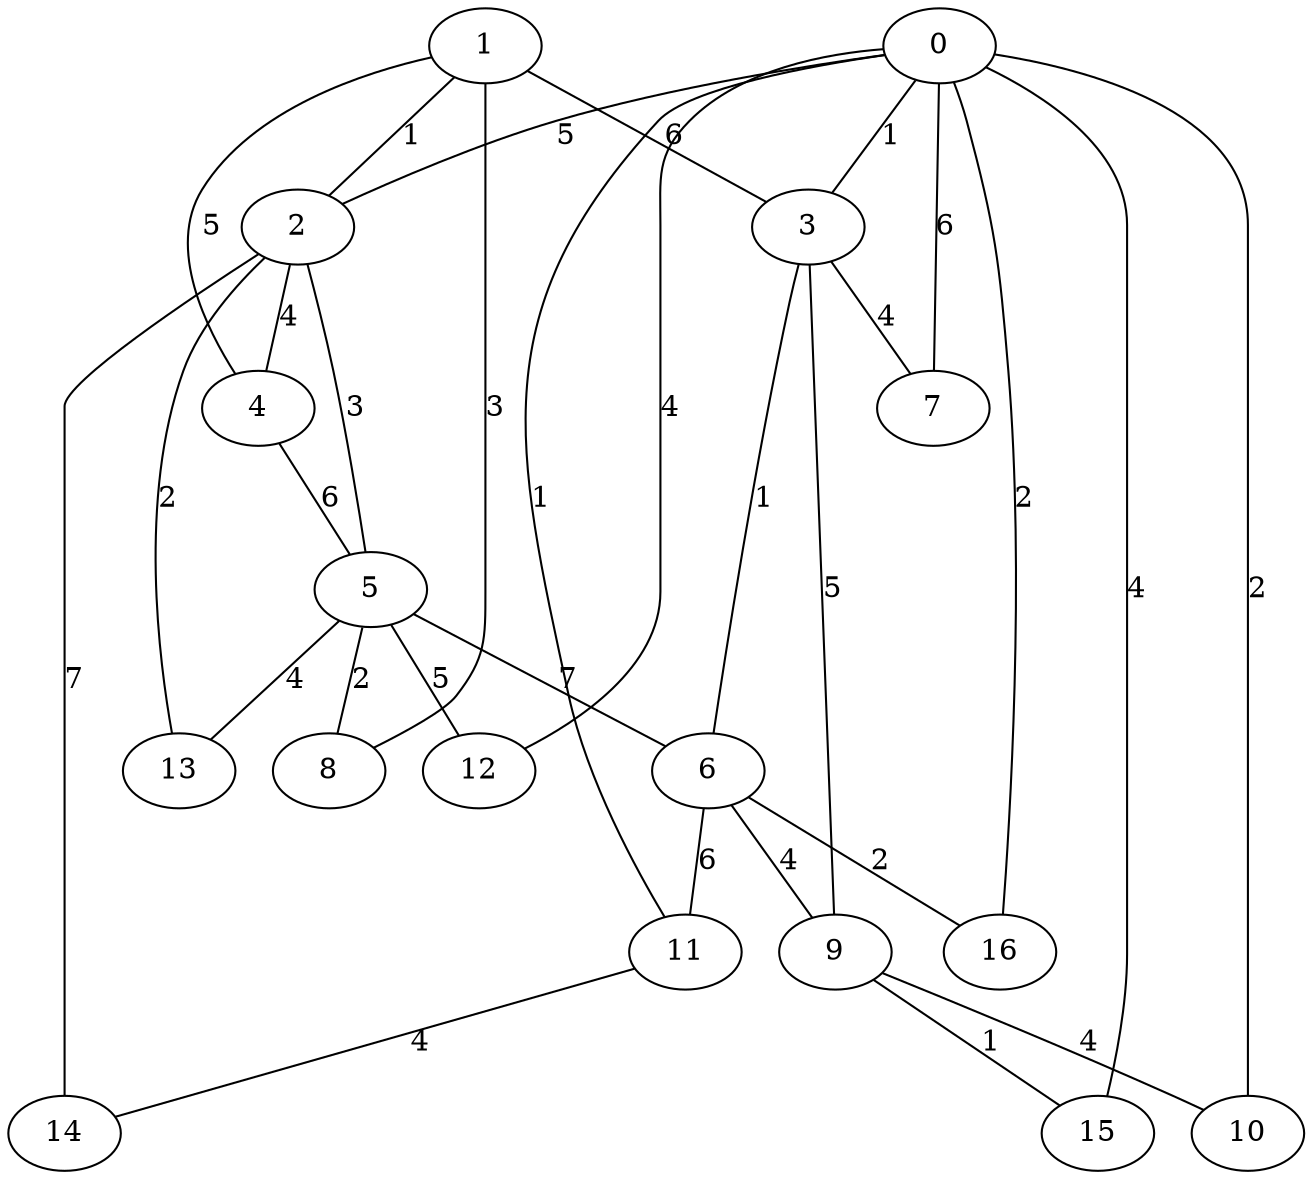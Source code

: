 graph g {
  0 [ habit = 7, size = 313, x = 5, y = 8 ]
  1 [ base = 2, habit = 7, size = 359, x = 7, y = 3 ]
  2 [ habit = 4, size = 214, x = 6, y = 4 ]
  3 [ habit = 2, size = 365, x = 4, y = 6 ]
  4 [ habit = 8, size = 254, x = 9, y = 3 ]
  5 [ habit = 7, size = 360, x = 5, y = 3 ]
  6 [ habit = 6, size = 183, x = 6, y = 7 ]
  7 [ habit = 4, size = 438, x = 1, y = 7 ]
  8 [ habit = 3, size = 162, x = 6, y = 1 ]
  9 [ habit = 9, size = 264, x = 5, y = 9 ]
  10 [ base = 1, habit = 7, size = 110, x = 3, y = 10 ]
  11 [ habit = 9, size = 199, x = 8, y = 8 ]
  12 [ habit = 1, size = 476, x = 2, y = 5 ]
  13 [ habit = 5, size = 407, x = 4, y = 2 ]
  14 [ habit = 3, size = 485, x = 10, y = 6 ]
  15 [ habit = 9, size = 177, x = 7, y = 10 ]
  16 [ habit = 8, size = 306, x = 3, y = 8 ]

  0 -- 2 [ label = 5, weight = 5 ]
  0 -- 3 [ label = 1, weight = 1 ]
  0 -- 7 [ label = 6, weight = 6 ]
  0 -- 10 [ label = 2, weight = 2 ]
  0 -- 11 [ label = 1, weight = 1 ]
  0 -- 12 [ label = 4, weight = 4 ]
  0 -- 15 [ label = 4, weight = 4 ]
  0 -- 16 [ label = 2, weight = 2 ]
  1 -- 3 [ label = 6, weight = 6 ]
  1 -- 2 [ label = 1, weight = 1 ]
  1 -- 4 [ label = 5, weight = 5 ]
  1 -- 8 [ label = 3, weight = 3 ]
  2 -- 4 [ label = 4, weight = 4 ]
  2 -- 13 [ label = 2, weight = 2 ]
  2 -- 5 [ label = 3, weight = 3 ]
  2 -- 14 [ label = 7, weight = 7 ]
  3 -- 7 [ label = 4, weight = 4 ]
  3 -- 9 [ label = 5, weight = 5 ]
  3 -- 6 [ label = 1, weight = 1 ]
  4 -- 5 [ label = 6, weight = 6 ]
  5 -- 13 [ label = 4, weight = 4 ]
  5 -- 6 [ label = 7, weight = 7 ]
  5 -- 12 [ label = 5, weight = 5 ]
  5 -- 8 [ label = 2, weight = 2 ]
  6 -- 11 [ label = 6, weight = 6 ]
  6 -- 16 [ label = 2, weight = 2 ]
  6 -- 9 [ label = 4, weight = 4 ]
  9 -- 10 [ label = 4, weight = 4 ]
  9 -- 15 [ label = 1, weight = 1 ]
  11 -- 14 [ label = 4, weight = 4 ]
}
